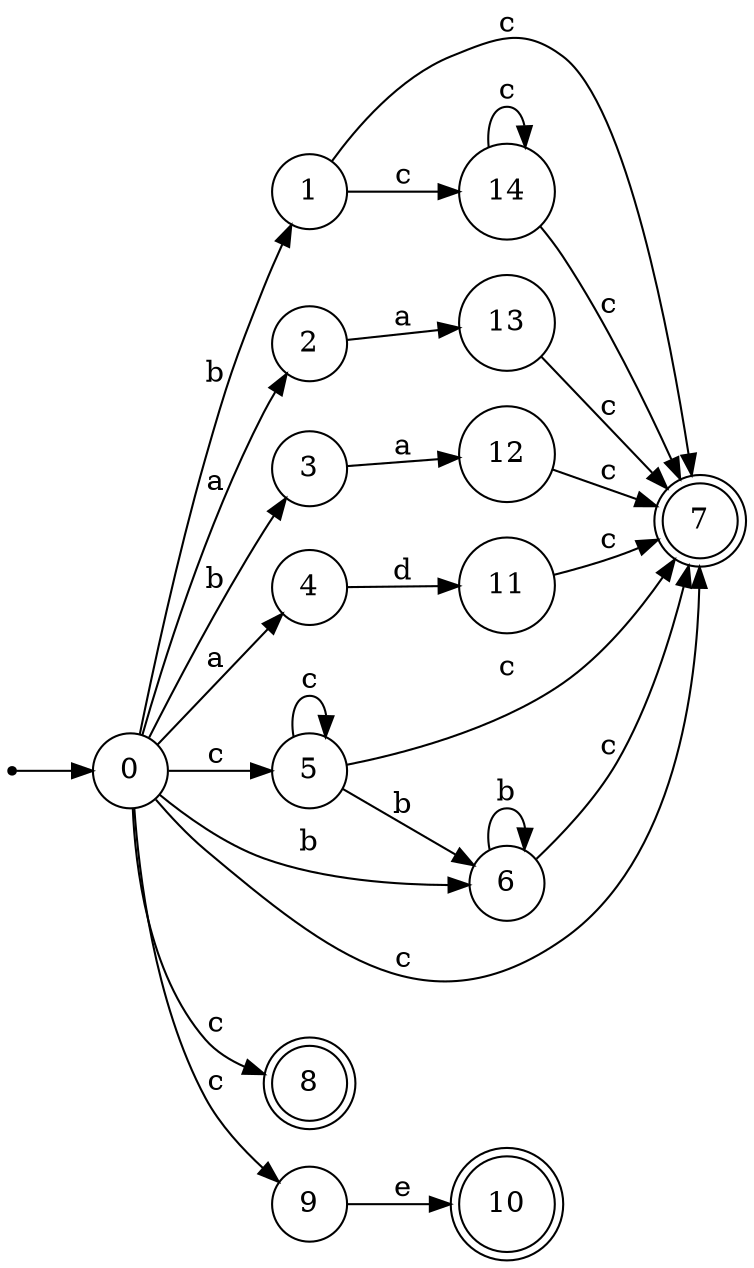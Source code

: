 digraph finite_state_machine {
rankdir=LR;
size="20,20";
node [shape = point]; "dummy0"
node [shape = circle]; "0";
"dummy0" -> "0";
node [shape = circle]; "1";
node [shape = circle]; "2";
node [shape = circle]; "3";
node [shape = circle]; "4";
node [shape = circle]; "5";
node [shape = circle]; "6";
node [shape = doublecircle]; "7";node [shape = doublecircle]; "8";node [shape = circle]; "9";
node [shape = doublecircle]; "10";node [shape = circle]; "11";
node [shape = circle]; "12";
node [shape = circle]; "13";
node [shape = circle]; "14";
"0" -> "1" [label = "b"];
 "0" -> "3" [label = "b"];
 "0" -> "6" [label = "b"];
 "0" -> "2" [label = "a"];
 "0" -> "4" [label = "a"];
 "0" -> "8" [label = "c"];
 "0" -> "9" [label = "c"];
 "0" -> "5" [label = "c"];
 "0" -> "7" [label = "c"];
 "9" -> "10" [label = "e"];
 "6" -> "6" [label = "b"];
 "6" -> "7" [label = "c"];
 "5" -> "5" [label = "c"];
 "5" -> "7" [label = "c"];
 "5" -> "6" [label = "b"];
 "4" -> "11" [label = "d"];
 "11" -> "7" [label = "c"];
 "3" -> "12" [label = "a"];
 "12" -> "7" [label = "c"];
 "2" -> "13" [label = "a"];
 "13" -> "7" [label = "c"];
 "1" -> "14" [label = "c"];
 "1" -> "7" [label = "c"];
 "14" -> "14" [label = "c"];
 "14" -> "7" [label = "c"];
 }
